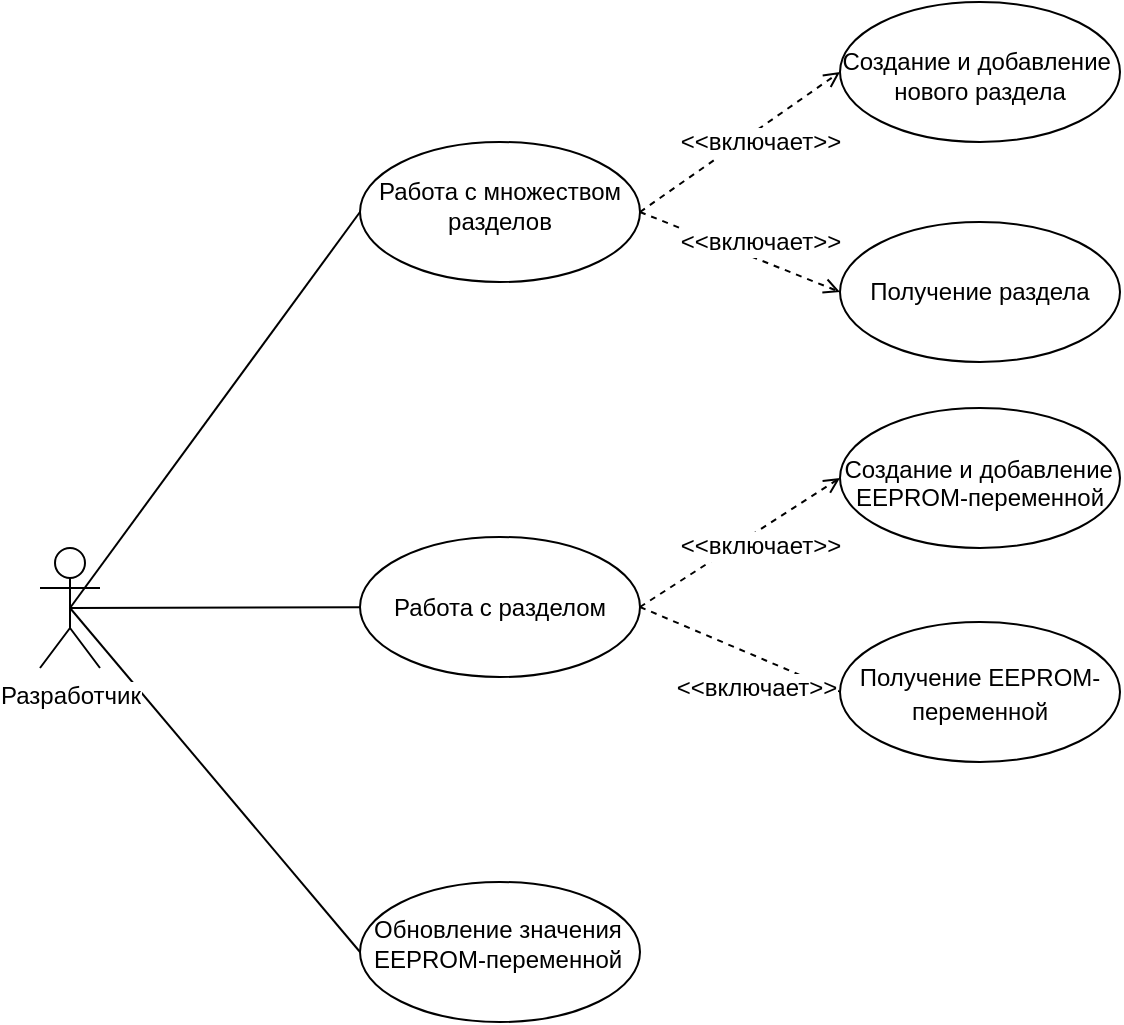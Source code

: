 <mxfile version="12.1.3" pages="1"><diagram id="gmb-iSFQ5wAesivbyCy_" name="Page-1"><mxGraphModel dx="971" dy="543" grid="1" gridSize="10" guides="1" tooltips="1" connect="1" arrows="1" fold="1" page="1" pageScale="1" pageWidth="827" pageHeight="1169" math="0" shadow="0"><root><mxCell id="0"/><mxCell id="1" parent="0"/><mxCell id="N7kocYvwcDJgSW9SJSus-1" value="" style="edgeStyle=none;rounded=0;orthogonalLoop=1;jettySize=auto;exitX=0.5;exitY=0.5;exitDx=0;exitDy=0;exitPerimeter=0;entryX=0;entryY=0.5;entryDx=0;entryDy=0;endArrow=none;endFill=0;fontFamily=Helvetica;html=1;" parent="1" source="N7kocYvwcDJgSW9SJSus-4" target="N7kocYvwcDJgSW9SJSus-7" edge="1"><mxGeometry relative="1" as="geometry"/></mxCell><mxCell id="N7kocYvwcDJgSW9SJSus-2" style="edgeStyle=none;rounded=0;orthogonalLoop=1;jettySize=auto;exitX=0.5;exitY=0.5;exitDx=0;exitDy=0;exitPerimeter=0;entryX=0;entryY=0.5;entryDx=0;entryDy=0;endArrow=none;endFill=0;fontFamily=Helvetica;html=1;" parent="1" source="N7kocYvwcDJgSW9SJSus-4" target="N7kocYvwcDJgSW9SJSus-10" edge="1"><mxGeometry relative="1" as="geometry"/></mxCell><mxCell id="N7kocYvwcDJgSW9SJSus-3" style="edgeStyle=none;rounded=0;orthogonalLoop=1;jettySize=auto;exitX=0.5;exitY=0.5;exitDx=0;exitDy=0;exitPerimeter=0;startArrow=none;startFill=0;endArrow=none;endFill=0;fontFamily=Helvetica;html=1;" parent="1" source="N7kocYvwcDJgSW9SJSus-4" target="N7kocYvwcDJgSW9SJSus-15" edge="1"><mxGeometry relative="1" as="geometry"/></mxCell><mxCell id="N7kocYvwcDJgSW9SJSus-4" value="Разработчик" style="shape=umlActor;verticalLabelPosition=bottom;labelBackgroundColor=#ffffff;verticalAlign=top;fontFamily=Helvetica;html=1;" parent="1" vertex="1"><mxGeometry x="170" y="533" width="30" height="60" as="geometry"/></mxCell><mxCell id="N7kocYvwcDJgSW9SJSus-5" style="edgeStyle=none;rounded=0;orthogonalLoop=1;jettySize=auto;exitX=1;exitY=0.5;exitDx=0;exitDy=0;entryX=0;entryY=0.5;entryDx=0;entryDy=0;endArrow=open;endFill=0;startArrow=none;startFill=0;dashed=1;fontFamily=Helvetica;html=1;" parent="1" source="N7kocYvwcDJgSW9SJSus-7" target="N7kocYvwcDJgSW9SJSus-11" edge="1"><mxGeometry relative="1" as="geometry"/></mxCell><mxCell id="taFxhnJ0BPhhoj_4QlAW-2" value="&amp;lt;&amp;lt;включает&amp;gt;&amp;gt;" style="text;resizable=0;points=[];align=center;verticalAlign=middle;labelBackgroundColor=#ffffff;fontFamily=Helvetica;html=1;" vertex="1" connectable="0" parent="N7kocYvwcDJgSW9SJSus-5"><mxGeometry x="0.328" y="-2" relative="1" as="geometry"><mxPoint x="-8" y="10" as="offset"/></mxGeometry></mxCell><mxCell id="N7kocYvwcDJgSW9SJSus-7" value="" style="ellipse;whiteSpace=wrap;fontFamily=Helvetica;html=1;" parent="1" vertex="1"><mxGeometry x="330" y="330" width="140" height="70" as="geometry"/></mxCell><mxCell id="N7kocYvwcDJgSW9SJSus-10" value="" style="ellipse;whiteSpace=wrap;fontFamily=Helvetica;html=1;" parent="1" vertex="1"><mxGeometry x="330" y="700" width="140" height="70" as="geometry"/></mxCell><mxCell id="N7kocYvwcDJgSW9SJSus-11" value="" style="ellipse;whiteSpace=wrap;fontFamily=Helvetica;html=1;" parent="1" vertex="1"><mxGeometry x="570" y="260" width="140" height="70" as="geometry"/></mxCell><mxCell id="N7kocYvwcDJgSW9SJSus-12" value="&lt;span style=&quot;&quot;&gt;Получение раздела&lt;/span&gt;" style="ellipse;whiteSpace=wrap;fontFamily=Helvetica;html=1;" parent="1" vertex="1"><mxGeometry x="570" y="370" width="140" height="70" as="geometry"/></mxCell><mxCell id="N7kocYvwcDJgSW9SJSus-13" value="" style="ellipse;whiteSpace=wrap;fontFamily=Helvetica;html=1;" parent="1" vertex="1"><mxGeometry x="570" y="463" width="140" height="70" as="geometry"/></mxCell><mxCell id="N7kocYvwcDJgSW9SJSus-14" value="" style="ellipse;whiteSpace=wrap;fontFamily=Helvetica;html=1;" parent="1" vertex="1"><mxGeometry x="570" y="570" width="140" height="70" as="geometry"/></mxCell><mxCell id="N7kocYvwcDJgSW9SJSus-15" value="Работа с разделом" style="ellipse;whiteSpace=wrap;fontFamily=Helvetica;html=1;" parent="1" vertex="1"><mxGeometry x="330" y="527.5" width="140" height="70" as="geometry"/></mxCell><mxCell id="N7kocYvwcDJgSW9SJSus-16" value="&lt;span style=&quot;&quot;&gt;Работа с множеством&lt;/span&gt;" style="text;strokeColor=none;fillColor=none;align=center;verticalAlign=middle;whiteSpace=wrap;rounded=0;fontFamily=Helvetica;html=1;" parent="1" vertex="1"><mxGeometry x="335" y="345" width="130" height="20" as="geometry"/></mxCell><mxCell id="N7kocYvwcDJgSW9SJSus-17" value="разделов" style="text;strokeColor=none;fillColor=none;align=center;verticalAlign=middle;whiteSpace=wrap;rounded=0;fontFamily=Helvetica;html=1;" parent="1" vertex="1"><mxGeometry x="380" y="360" width="40" height="20" as="geometry"/></mxCell><mxCell id="N7kocYvwcDJgSW9SJSus-18" value="&lt;span style=&quot;&quot;&gt;Создание и добавление&amp;nbsp;&lt;/span&gt;" style="text;strokeColor=none;fillColor=none;align=center;verticalAlign=middle;whiteSpace=wrap;rounded=0;fontFamily=Helvetica;html=1;" parent="1" vertex="1"><mxGeometry x="570" y="280" width="140" height="20" as="geometry"/></mxCell><mxCell id="N7kocYvwcDJgSW9SJSus-19" value="нового раздела" style="text;strokeColor=none;fillColor=none;align=center;verticalAlign=middle;whiteSpace=wrap;rounded=0;fontFamily=Helvetica;html=1;" parent="1" vertex="1"><mxGeometry x="590" y="295" width="100" height="20" as="geometry"/></mxCell><mxCell id="N7kocYvwcDJgSW9SJSus-20" value="&lt;span style=&quot;&quot;&gt;Создание и добавление&amp;nbsp;&lt;/span&gt;" style="text;strokeColor=none;fillColor=none;align=center;verticalAlign=middle;whiteSpace=wrap;rounded=0;fontFamily=Helvetica;html=1;" parent="1" vertex="1"><mxGeometry x="571" y="483.5" width="140" height="20" as="geometry"/></mxCell><mxCell id="N7kocYvwcDJgSW9SJSus-21" value="&lt;span style=&quot;&quot;&gt;EEPROM-&lt;/span&gt;переменной" style="text;strokeColor=none;fillColor=none;align=center;verticalAlign=middle;whiteSpace=wrap;rounded=0;fontFamily=Helvetica;html=1;" parent="1" vertex="1"><mxGeometry x="575" y="498" width="130" height="20" as="geometry"/></mxCell><mxCell id="N7kocYvwcDJgSW9SJSus-22" value="&lt;span style=&quot;&quot;&gt;Получение EEPROM-&lt;/span&gt;" style="text;strokeColor=none;fillColor=none;align=center;verticalAlign=middle;whiteSpace=wrap;rounded=0;fontFamily=Helvetica;html=1;" parent="1" vertex="1"><mxGeometry x="575" y="587.5" width="130" height="20" as="geometry"/></mxCell><mxCell id="N7kocYvwcDJgSW9SJSus-23" value="&lt;span style=&quot;&quot;&gt;переменной&lt;/span&gt;" style="text;strokeColor=none;fillColor=none;align=center;verticalAlign=middle;whiteSpace=wrap;rounded=0;fontFamily=Helvetica;html=1;" parent="1" vertex="1"><mxGeometry x="620" y="605" width="40" height="20" as="geometry"/></mxCell><mxCell id="N7kocYvwcDJgSW9SJSus-25" value="Обновление значения" style="text;fontFamily=Helvetica;html=1;" parent="1" vertex="1"><mxGeometry x="335" y="710" width="150" height="30" as="geometry"/></mxCell><mxCell id="N7kocYvwcDJgSW9SJSus-26" value="EEPROM-переменной" style="text;fontFamily=Helvetica;html=1;" parent="1" vertex="1"><mxGeometry x="335" y="725" width="150" height="30" as="geometry"/></mxCell><mxCell id="taFxhnJ0BPhhoj_4QlAW-3" style="edgeStyle=none;rounded=0;orthogonalLoop=1;jettySize=auto;exitX=1;exitY=0.5;exitDx=0;exitDy=0;entryX=0;entryY=0.5;entryDx=0;entryDy=0;endArrow=open;endFill=0;startArrow=none;startFill=0;dashed=1;fontFamily=Helvetica;html=1;" edge="1" parent="1" source="N7kocYvwcDJgSW9SJSus-7" target="N7kocYvwcDJgSW9SJSus-12"><mxGeometry relative="1" as="geometry"><mxPoint x="480.0" y="375" as="sourcePoint"/><mxPoint x="580.0" y="305" as="targetPoint"/></mxGeometry></mxCell><mxCell id="taFxhnJ0BPhhoj_4QlAW-4" value="&amp;lt;&amp;lt;включает&amp;gt;&amp;gt;" style="text;resizable=0;points=[];align=center;verticalAlign=middle;labelBackgroundColor=#ffffff;fontFamily=Helvetica;html=1;" vertex="1" connectable="0" parent="taFxhnJ0BPhhoj_4QlAW-3"><mxGeometry x="0.328" y="-2" relative="1" as="geometry"><mxPoint x="-6" y="-13.5" as="offset"/></mxGeometry></mxCell><mxCell id="taFxhnJ0BPhhoj_4QlAW-5" style="edgeStyle=none;rounded=0;orthogonalLoop=1;jettySize=auto;exitX=1;exitY=0.5;exitDx=0;exitDy=0;entryX=0;entryY=0.5;entryDx=0;entryDy=0;endArrow=open;endFill=0;startArrow=none;startFill=0;dashed=1;fontFamily=Helvetica;html=1;" edge="1" parent="1" source="N7kocYvwcDJgSW9SJSus-15" target="N7kocYvwcDJgSW9SJSus-13"><mxGeometry relative="1" as="geometry"><mxPoint x="490.0" y="385" as="sourcePoint"/><mxPoint x="590.0" y="315" as="targetPoint"/></mxGeometry></mxCell><mxCell id="taFxhnJ0BPhhoj_4QlAW-6" value="&amp;lt;&amp;lt;включает&amp;gt;&amp;gt;" style="text;resizable=0;points=[];align=center;verticalAlign=middle;labelBackgroundColor=#ffffff;fontFamily=Helvetica;html=1;" vertex="1" connectable="0" parent="taFxhnJ0BPhhoj_4QlAW-5"><mxGeometry x="0.328" y="-2" relative="1" as="geometry"><mxPoint x="-8" y="10" as="offset"/></mxGeometry></mxCell><mxCell id="taFxhnJ0BPhhoj_4QlAW-7" style="edgeStyle=none;rounded=0;orthogonalLoop=1;jettySize=auto;exitX=1;exitY=0.5;exitDx=0;exitDy=0;entryX=0;entryY=0.5;entryDx=0;entryDy=0;endArrow=open;endFill=0;startArrow=none;startFill=0;dashed=1;fontFamily=Helvetica;html=1;" edge="1" parent="1" source="N7kocYvwcDJgSW9SJSus-15" target="N7kocYvwcDJgSW9SJSus-14"><mxGeometry relative="1" as="geometry"><mxPoint x="500.0" y="395" as="sourcePoint"/><mxPoint x="600.0" y="325" as="targetPoint"/></mxGeometry></mxCell><mxCell id="taFxhnJ0BPhhoj_4QlAW-8" value="&amp;lt;&amp;lt;включает&amp;gt;&amp;gt;" style="text;resizable=0;points=[];align=center;verticalAlign=middle;labelBackgroundColor=#ffffff;fontFamily=Helvetica;html=1;" vertex="1" connectable="0" parent="taFxhnJ0BPhhoj_4QlAW-7"><mxGeometry x="0.328" y="-2" relative="1" as="geometry"><mxPoint x="-8" y="10" as="offset"/></mxGeometry></mxCell></root></mxGraphModel></diagram></mxfile>